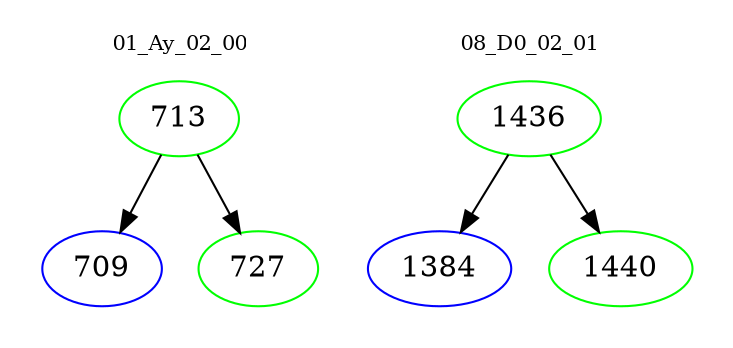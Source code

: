 digraph{
subgraph cluster_0 {
color = white
label = "01_Ay_02_00";
fontsize=10;
T0_713 [label="713", color="green"]
T0_713 -> T0_709 [color="black"]
T0_709 [label="709", color="blue"]
T0_713 -> T0_727 [color="black"]
T0_727 [label="727", color="green"]
}
subgraph cluster_1 {
color = white
label = "08_D0_02_01";
fontsize=10;
T1_1436 [label="1436", color="green"]
T1_1436 -> T1_1384 [color="black"]
T1_1384 [label="1384", color="blue"]
T1_1436 -> T1_1440 [color="black"]
T1_1440 [label="1440", color="green"]
}
}
